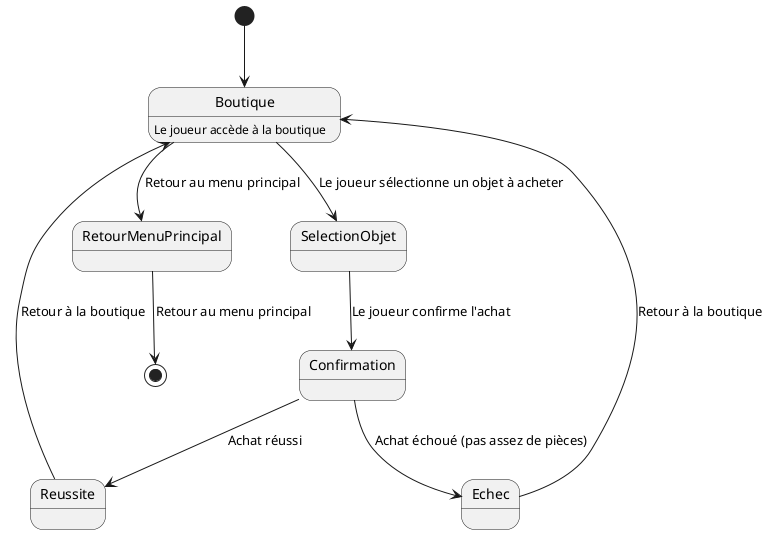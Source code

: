 @startuml
[*] --> Boutique
Boutique : Le joueur accède à la boutique

Boutique --> SelectionObjet : Le joueur sélectionne un objet à acheter
SelectionObjet --> Confirmation : Le joueur confirme l'achat
Confirmation --> Reussite : Achat réussi
Confirmation --> Echec : Achat échoué (pas assez de pièces)
Reussite --> Boutique : Retour à la boutique
Echec --> Boutique : Retour à la boutique
Boutique --> RetourMenuPrincipal : Retour au menu principal
RetourMenuPrincipal --> [*] : Retour au menu principal
@enduml
